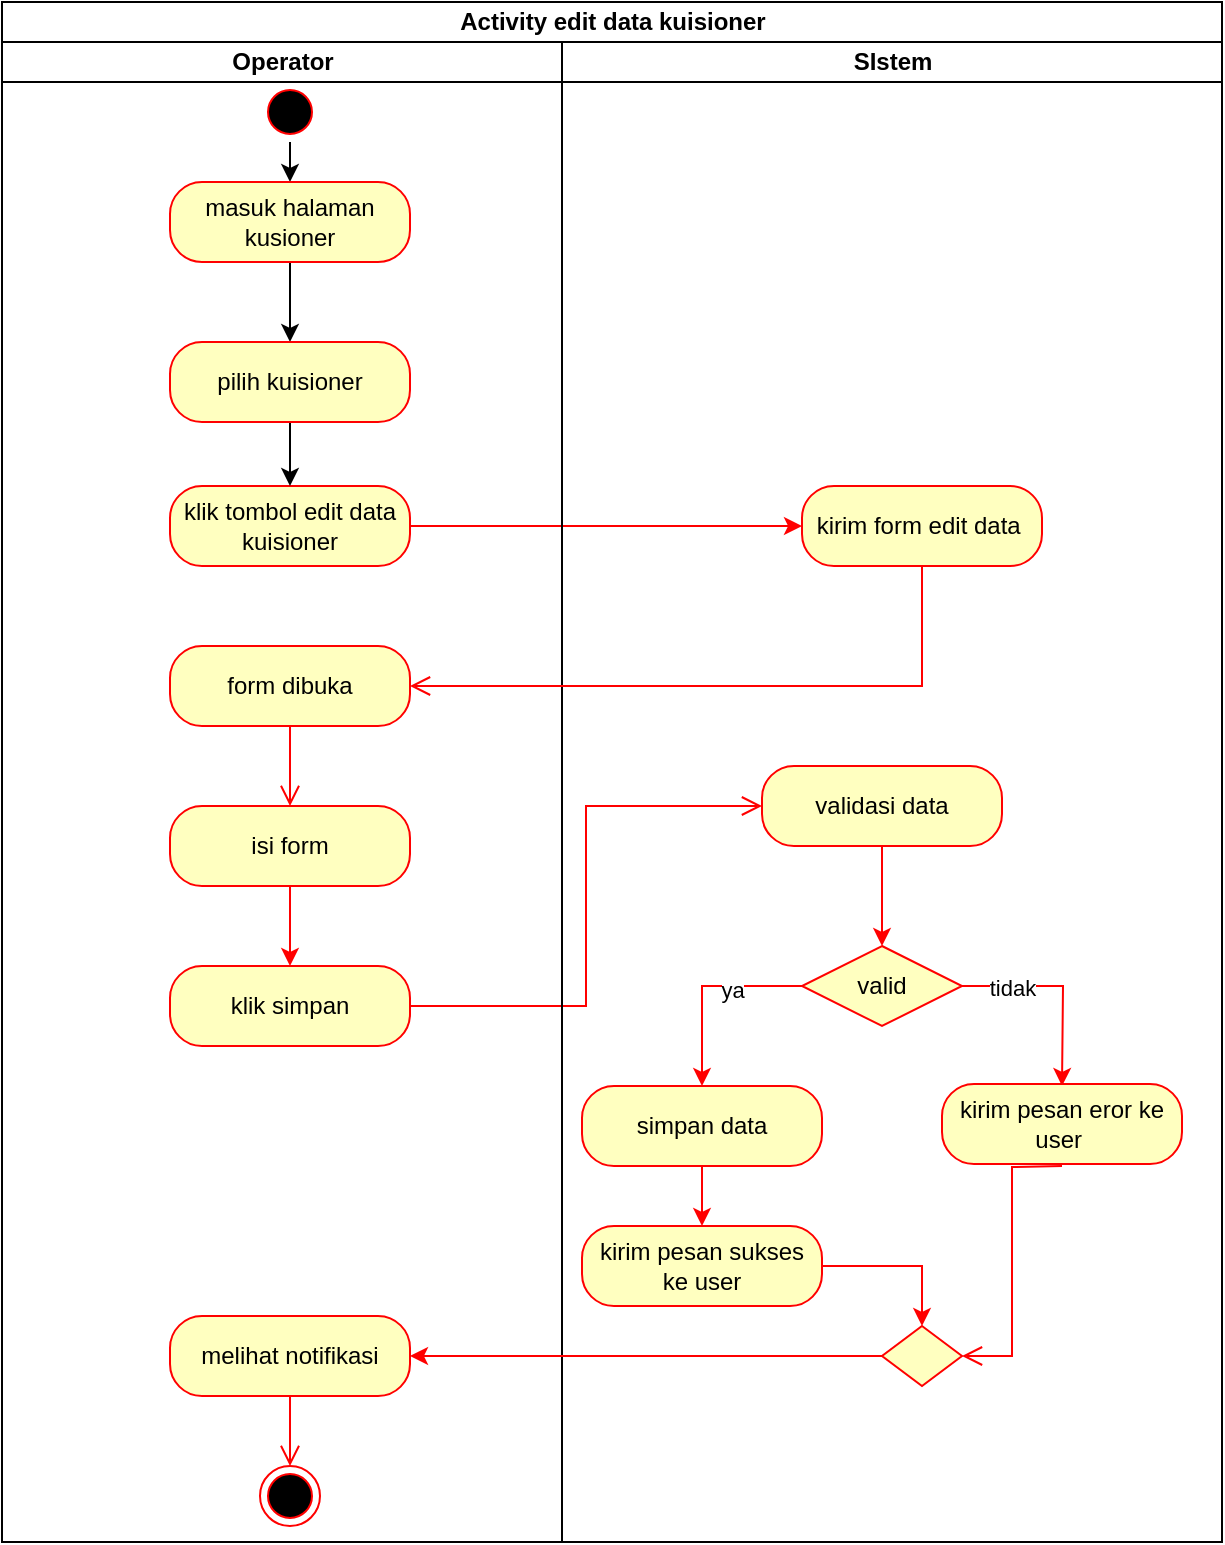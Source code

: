 <mxfile version="27.2.0">
  <diagram name="Page-1" id="X5rNufOgabyKfiXHA2yL">
    <mxGraphModel dx="872" dy="439" grid="1" gridSize="10" guides="1" tooltips="1" connect="1" arrows="1" fold="1" page="1" pageScale="1" pageWidth="850" pageHeight="1100" math="0" shadow="0">
      <root>
        <mxCell id="0" />
        <mxCell id="1" parent="0" />
        <mxCell id="-YSpiscfXhqQJHsy_4WN-1" value="Activity edit data kuisioner" style="swimlane;childLayout=stackLayout;resizeParent=1;resizeParentMax=0;startSize=20;html=1;" parent="1" vertex="1">
          <mxGeometry x="450" y="120" width="610" height="770" as="geometry" />
        </mxCell>
        <mxCell id="-YSpiscfXhqQJHsy_4WN-2" value="Operator" style="swimlane;startSize=20;html=1;" parent="-YSpiscfXhqQJHsy_4WN-1" vertex="1">
          <mxGeometry y="20" width="280" height="750" as="geometry" />
        </mxCell>
        <mxCell id="Xpm4G8Ynb-LxoJrd1iqH-1" style="edgeStyle=orthogonalEdgeStyle;rounded=0;orthogonalLoop=1;jettySize=auto;html=1;exitX=0.5;exitY=1;exitDx=0;exitDy=0;entryX=0.5;entryY=0;entryDx=0;entryDy=0;" edge="1" parent="-YSpiscfXhqQJHsy_4WN-2" source="-YSpiscfXhqQJHsy_4WN-3" target="-YSpiscfXhqQJHsy_4WN-15">
          <mxGeometry relative="1" as="geometry" />
        </mxCell>
        <mxCell id="-YSpiscfXhqQJHsy_4WN-3" value="" style="ellipse;html=1;shape=startState;fillColor=#000000;strokeColor=#ff0000;" parent="-YSpiscfXhqQJHsy_4WN-2" vertex="1">
          <mxGeometry x="129.0" y="20" width="30" height="30" as="geometry" />
        </mxCell>
        <mxCell id="-YSpiscfXhqQJHsy_4WN-4" value="" style="edgeStyle=orthogonalEdgeStyle;html=1;verticalAlign=bottom;endArrow=open;endSize=8;strokeColor=#ff0000;rounded=0;" parent="-YSpiscfXhqQJHsy_4WN-2" edge="1">
          <mxGeometry relative="1" as="geometry">
            <mxPoint x="144.0" y="100" as="targetPoint" />
            <mxPoint x="144" y="70" as="sourcePoint" />
          </mxGeometry>
        </mxCell>
        <mxCell id="-YSpiscfXhqQJHsy_4WN-5" value="klik tombol edit data kuisioner" style="rounded=1;whiteSpace=wrap;html=1;arcSize=40;fontColor=#000000;fillColor=#ffffc0;strokeColor=#ff0000;" parent="-YSpiscfXhqQJHsy_4WN-2" vertex="1">
          <mxGeometry x="84.0" y="222" width="120" height="40" as="geometry" />
        </mxCell>
        <mxCell id="-YSpiscfXhqQJHsy_4WN-6" value="form dibuka" style="rounded=1;whiteSpace=wrap;html=1;arcSize=40;fontColor=#000000;fillColor=#ffffc0;strokeColor=#ff0000;" parent="-YSpiscfXhqQJHsy_4WN-2" vertex="1">
          <mxGeometry x="84" y="302" width="120" height="40" as="geometry" />
        </mxCell>
        <mxCell id="-YSpiscfXhqQJHsy_4WN-7" value="" style="edgeStyle=orthogonalEdgeStyle;html=1;verticalAlign=bottom;endArrow=open;endSize=8;strokeColor=#ff0000;rounded=0;entryX=0.5;entryY=0;entryDx=0;entryDy=0;" parent="-YSpiscfXhqQJHsy_4WN-2" source="-YSpiscfXhqQJHsy_4WN-6" target="-YSpiscfXhqQJHsy_4WN-9" edge="1">
          <mxGeometry relative="1" as="geometry">
            <mxPoint x="144" y="392" as="targetPoint" />
          </mxGeometry>
        </mxCell>
        <mxCell id="-YSpiscfXhqQJHsy_4WN-8" style="edgeStyle=orthogonalEdgeStyle;rounded=0;orthogonalLoop=1;jettySize=auto;html=1;exitX=0.5;exitY=1;exitDx=0;exitDy=0;entryX=0.5;entryY=0;entryDx=0;entryDy=0;strokeColor=light-dark(#ff0000, #ededed);" parent="-YSpiscfXhqQJHsy_4WN-2" source="-YSpiscfXhqQJHsy_4WN-9" target="-YSpiscfXhqQJHsy_4WN-10" edge="1">
          <mxGeometry relative="1" as="geometry" />
        </mxCell>
        <mxCell id="-YSpiscfXhqQJHsy_4WN-9" value="isi form" style="rounded=1;whiteSpace=wrap;html=1;arcSize=40;fontColor=#000000;fillColor=#ffffc0;strokeColor=#ff0000;" parent="-YSpiscfXhqQJHsy_4WN-2" vertex="1">
          <mxGeometry x="84" y="382" width="120" height="40" as="geometry" />
        </mxCell>
        <mxCell id="-YSpiscfXhqQJHsy_4WN-10" value="klik simpan" style="rounded=1;whiteSpace=wrap;html=1;arcSize=40;fontColor=#000000;fillColor=#ffffc0;strokeColor=#ff0000;" parent="-YSpiscfXhqQJHsy_4WN-2" vertex="1">
          <mxGeometry x="84" y="462" width="120" height="40" as="geometry" />
        </mxCell>
        <mxCell id="-YSpiscfXhqQJHsy_4WN-11" value="" style="ellipse;html=1;shape=endState;fillColor=#000000;strokeColor=#ff0000;" parent="-YSpiscfXhqQJHsy_4WN-2" vertex="1">
          <mxGeometry x="129.0" y="712" width="30" height="30" as="geometry" />
        </mxCell>
        <mxCell id="-YSpiscfXhqQJHsy_4WN-12" value="melihat notifikasi" style="rounded=1;whiteSpace=wrap;html=1;arcSize=40;fontColor=#000000;fillColor=#ffffc0;strokeColor=#ff0000;" parent="-YSpiscfXhqQJHsy_4WN-2" vertex="1">
          <mxGeometry x="84" y="637" width="120" height="40" as="geometry" />
        </mxCell>
        <mxCell id="-YSpiscfXhqQJHsy_4WN-13" value="" style="edgeStyle=orthogonalEdgeStyle;html=1;verticalAlign=bottom;endArrow=open;endSize=8;strokeColor=#ff0000;rounded=0;" parent="-YSpiscfXhqQJHsy_4WN-2" source="-YSpiscfXhqQJHsy_4WN-12" edge="1">
          <mxGeometry relative="1" as="geometry">
            <mxPoint x="144" y="712" as="targetPoint" />
          </mxGeometry>
        </mxCell>
        <mxCell id="-YSpiscfXhqQJHsy_4WN-14" style="edgeStyle=orthogonalEdgeStyle;rounded=0;orthogonalLoop=1;jettySize=auto;html=1;exitX=0.5;exitY=1;exitDx=0;exitDy=0;entryX=0.5;entryY=0;entryDx=0;entryDy=0;" parent="-YSpiscfXhqQJHsy_4WN-2" source="-YSpiscfXhqQJHsy_4WN-15" target="-YSpiscfXhqQJHsy_4WN-17" edge="1">
          <mxGeometry relative="1" as="geometry" />
        </mxCell>
        <mxCell id="-YSpiscfXhqQJHsy_4WN-15" value="masuk halaman kusioner" style="rounded=1;whiteSpace=wrap;html=1;arcSize=40;fontColor=#000000;fillColor=#ffffc0;strokeColor=#ff0000;" parent="-YSpiscfXhqQJHsy_4WN-2" vertex="1">
          <mxGeometry x="84" y="70" width="120" height="40" as="geometry" />
        </mxCell>
        <mxCell id="-YSpiscfXhqQJHsy_4WN-16" style="edgeStyle=orthogonalEdgeStyle;rounded=0;orthogonalLoop=1;jettySize=auto;html=1;exitX=0.5;exitY=1;exitDx=0;exitDy=0;entryX=0.5;entryY=0;entryDx=0;entryDy=0;" parent="-YSpiscfXhqQJHsy_4WN-2" source="-YSpiscfXhqQJHsy_4WN-17" target="-YSpiscfXhqQJHsy_4WN-5" edge="1">
          <mxGeometry relative="1" as="geometry" />
        </mxCell>
        <mxCell id="-YSpiscfXhqQJHsy_4WN-17" value="pilih kuisioner" style="rounded=1;whiteSpace=wrap;html=1;arcSize=40;fontColor=#000000;fillColor=#ffffc0;strokeColor=#ff0000;" parent="-YSpiscfXhqQJHsy_4WN-2" vertex="1">
          <mxGeometry x="84" y="150" width="120" height="40" as="geometry" />
        </mxCell>
        <mxCell id="-YSpiscfXhqQJHsy_4WN-18" style="edgeStyle=orthogonalEdgeStyle;rounded=0;orthogonalLoop=1;jettySize=auto;html=1;exitX=1;exitY=0.5;exitDx=0;exitDy=0;entryX=0;entryY=0.5;entryDx=0;entryDy=0;strokeColor=#FF0000;" parent="-YSpiscfXhqQJHsy_4WN-1" source="-YSpiscfXhqQJHsy_4WN-5" target="-YSpiscfXhqQJHsy_4WN-21" edge="1">
          <mxGeometry relative="1" as="geometry" />
        </mxCell>
        <mxCell id="-YSpiscfXhqQJHsy_4WN-19" value="" style="edgeStyle=orthogonalEdgeStyle;html=1;verticalAlign=bottom;endArrow=open;endSize=8;strokeColor=#ff0000;rounded=0;entryX=0;entryY=0.5;entryDx=0;entryDy=0;" parent="-YSpiscfXhqQJHsy_4WN-1" source="-YSpiscfXhqQJHsy_4WN-10" target="-YSpiscfXhqQJHsy_4WN-23" edge="1">
          <mxGeometry relative="1" as="geometry">
            <mxPoint x="235" y="582" as="targetPoint" />
          </mxGeometry>
        </mxCell>
        <mxCell id="-YSpiscfXhqQJHsy_4WN-20" value="SIstem" style="swimlane;startSize=20;html=1;" parent="-YSpiscfXhqQJHsy_4WN-1" vertex="1">
          <mxGeometry x="280" y="20" width="330" height="750" as="geometry" />
        </mxCell>
        <mxCell id="-YSpiscfXhqQJHsy_4WN-21" value="kirim form edit data&amp;nbsp;" style="rounded=1;whiteSpace=wrap;html=1;arcSize=40;fontColor=#000000;fillColor=#ffffc0;strokeColor=#ff0000;" parent="-YSpiscfXhqQJHsy_4WN-20" vertex="1">
          <mxGeometry x="120" y="222" width="120" height="40" as="geometry" />
        </mxCell>
        <mxCell id="-YSpiscfXhqQJHsy_4WN-22" style="edgeStyle=orthogonalEdgeStyle;rounded=0;orthogonalLoop=1;jettySize=auto;html=1;exitX=0.5;exitY=1;exitDx=0;exitDy=0;entryX=0.5;entryY=0;entryDx=0;entryDy=0;strokeColor=light-dark(#ff0000, #ededed);" parent="-YSpiscfXhqQJHsy_4WN-20" source="-YSpiscfXhqQJHsy_4WN-23" target="-YSpiscfXhqQJHsy_4WN-28" edge="1">
          <mxGeometry relative="1" as="geometry" />
        </mxCell>
        <mxCell id="-YSpiscfXhqQJHsy_4WN-23" value="validasi data" style="rounded=1;whiteSpace=wrap;html=1;arcSize=40;fontColor=#000000;fillColor=#ffffc0;strokeColor=#ff0000;" parent="-YSpiscfXhqQJHsy_4WN-20" vertex="1">
          <mxGeometry x="100" y="362" width="120" height="40" as="geometry" />
        </mxCell>
        <mxCell id="-YSpiscfXhqQJHsy_4WN-24" style="edgeStyle=orthogonalEdgeStyle;rounded=0;orthogonalLoop=1;jettySize=auto;html=1;exitX=0;exitY=0.5;exitDx=0;exitDy=0;entryX=0.5;entryY=0;entryDx=0;entryDy=0;strokeColor=#FF0000;" parent="-YSpiscfXhqQJHsy_4WN-20" source="-YSpiscfXhqQJHsy_4WN-28" target="-YSpiscfXhqQJHsy_4WN-33" edge="1">
          <mxGeometry relative="1" as="geometry" />
        </mxCell>
        <mxCell id="-YSpiscfXhqQJHsy_4WN-25" value="ya" style="edgeLabel;html=1;align=center;verticalAlign=middle;resizable=0;points=[];" parent="-YSpiscfXhqQJHsy_4WN-24" vertex="1" connectable="0">
          <mxGeometry x="-0.3" y="2" relative="1" as="geometry">
            <mxPoint as="offset" />
          </mxGeometry>
        </mxCell>
        <mxCell id="-YSpiscfXhqQJHsy_4WN-26" style="edgeStyle=orthogonalEdgeStyle;rounded=0;orthogonalLoop=1;jettySize=auto;html=1;exitX=1;exitY=0.5;exitDx=0;exitDy=0;entryX=0.5;entryY=0;entryDx=0;entryDy=0;strokeColor=light-dark(#ff0000, #ededed);" parent="-YSpiscfXhqQJHsy_4WN-20" source="-YSpiscfXhqQJHsy_4WN-28" edge="1">
          <mxGeometry relative="1" as="geometry">
            <mxPoint x="250" y="522" as="targetPoint" />
          </mxGeometry>
        </mxCell>
        <mxCell id="-YSpiscfXhqQJHsy_4WN-27" value="tidak" style="edgeLabel;html=1;align=center;verticalAlign=middle;resizable=0;points=[];" parent="-YSpiscfXhqQJHsy_4WN-26" vertex="1" connectable="0">
          <mxGeometry x="-0.5" y="-1" relative="1" as="geometry">
            <mxPoint as="offset" />
          </mxGeometry>
        </mxCell>
        <mxCell id="-YSpiscfXhqQJHsy_4WN-28" value="valid" style="rhombus;whiteSpace=wrap;html=1;fontColor=#000000;fillColor=#ffffc0;strokeColor=#ff0000;" parent="-YSpiscfXhqQJHsy_4WN-20" vertex="1">
          <mxGeometry x="120" y="452" width="80" height="40" as="geometry" />
        </mxCell>
        <mxCell id="-YSpiscfXhqQJHsy_4WN-29" value="" style="edgeStyle=elbowEdgeStyle;html=1;verticalAlign=bottom;endArrow=open;endSize=8;strokeColor=#ff0000;rounded=0;" parent="-YSpiscfXhqQJHsy_4WN-20" edge="1">
          <mxGeometry relative="1" as="geometry">
            <mxPoint x="-76" y="322" as="targetPoint" />
            <mxPoint x="169" y="262" as="sourcePoint" />
            <Array as="points">
              <mxPoint x="180" y="322" />
            </Array>
          </mxGeometry>
        </mxCell>
        <mxCell id="-YSpiscfXhqQJHsy_4WN-30" value="kirim pesan eror ke user&amp;nbsp;" style="rounded=1;whiteSpace=wrap;html=1;arcSize=40;fontColor=#000000;fillColor=#ffffc0;strokeColor=#ff0000;" parent="-YSpiscfXhqQJHsy_4WN-20" vertex="1">
          <mxGeometry x="190" y="521" width="120" height="40" as="geometry" />
        </mxCell>
        <mxCell id="-YSpiscfXhqQJHsy_4WN-31" value="" style="edgeStyle=orthogonalEdgeStyle;html=1;verticalAlign=bottom;endArrow=open;endSize=8;strokeColor=#ff0000;rounded=0;entryX=1;entryY=0.5;entryDx=0;entryDy=0;" parent="-YSpiscfXhqQJHsy_4WN-20" target="-YSpiscfXhqQJHsy_4WN-36" edge="1">
          <mxGeometry relative="1" as="geometry">
            <mxPoint x="250" y="622" as="targetPoint" />
            <mxPoint x="250" y="562" as="sourcePoint" />
          </mxGeometry>
        </mxCell>
        <mxCell id="-YSpiscfXhqQJHsy_4WN-32" style="edgeStyle=orthogonalEdgeStyle;rounded=0;orthogonalLoop=1;jettySize=auto;html=1;exitX=0.5;exitY=1;exitDx=0;exitDy=0;entryX=0.5;entryY=0;entryDx=0;entryDy=0;strokeColor=#FF0000;" parent="-YSpiscfXhqQJHsy_4WN-20" source="-YSpiscfXhqQJHsy_4WN-33" target="-YSpiscfXhqQJHsy_4WN-35" edge="1">
          <mxGeometry relative="1" as="geometry" />
        </mxCell>
        <mxCell id="-YSpiscfXhqQJHsy_4WN-33" value="simpan data" style="rounded=1;whiteSpace=wrap;html=1;arcSize=40;fontColor=#000000;fillColor=#ffffc0;strokeColor=#ff0000;" parent="-YSpiscfXhqQJHsy_4WN-20" vertex="1">
          <mxGeometry x="10" y="522" width="120" height="40" as="geometry" />
        </mxCell>
        <mxCell id="-YSpiscfXhqQJHsy_4WN-34" style="edgeStyle=orthogonalEdgeStyle;rounded=0;orthogonalLoop=1;jettySize=auto;html=1;exitX=1;exitY=0.5;exitDx=0;exitDy=0;entryX=0.5;entryY=0;entryDx=0;entryDy=0;strokeColor=#FF0000;" parent="-YSpiscfXhqQJHsy_4WN-20" source="-YSpiscfXhqQJHsy_4WN-35" target="-YSpiscfXhqQJHsy_4WN-36" edge="1">
          <mxGeometry relative="1" as="geometry" />
        </mxCell>
        <mxCell id="-YSpiscfXhqQJHsy_4WN-35" value="kirim pesan sukses ke user" style="rounded=1;whiteSpace=wrap;html=1;arcSize=40;fontColor=#000000;fillColor=#ffffc0;strokeColor=#ff0000;" parent="-YSpiscfXhqQJHsy_4WN-20" vertex="1">
          <mxGeometry x="10" y="592" width="120" height="40" as="geometry" />
        </mxCell>
        <mxCell id="-YSpiscfXhqQJHsy_4WN-36" value="" style="rhombus;whiteSpace=wrap;html=1;fontColor=#000000;fillColor=#ffffc0;strokeColor=#ff0000;" parent="-YSpiscfXhqQJHsy_4WN-20" vertex="1">
          <mxGeometry x="160" y="642" width="40" height="30" as="geometry" />
        </mxCell>
        <mxCell id="-YSpiscfXhqQJHsy_4WN-37" style="edgeStyle=orthogonalEdgeStyle;rounded=0;orthogonalLoop=1;jettySize=auto;html=1;exitX=0;exitY=0.5;exitDx=0;exitDy=0;entryX=1;entryY=0.5;entryDx=0;entryDy=0;strokeColor=#FF0000;" parent="-YSpiscfXhqQJHsy_4WN-1" source="-YSpiscfXhqQJHsy_4WN-36" target="-YSpiscfXhqQJHsy_4WN-12" edge="1">
          <mxGeometry relative="1" as="geometry" />
        </mxCell>
      </root>
    </mxGraphModel>
  </diagram>
</mxfile>
